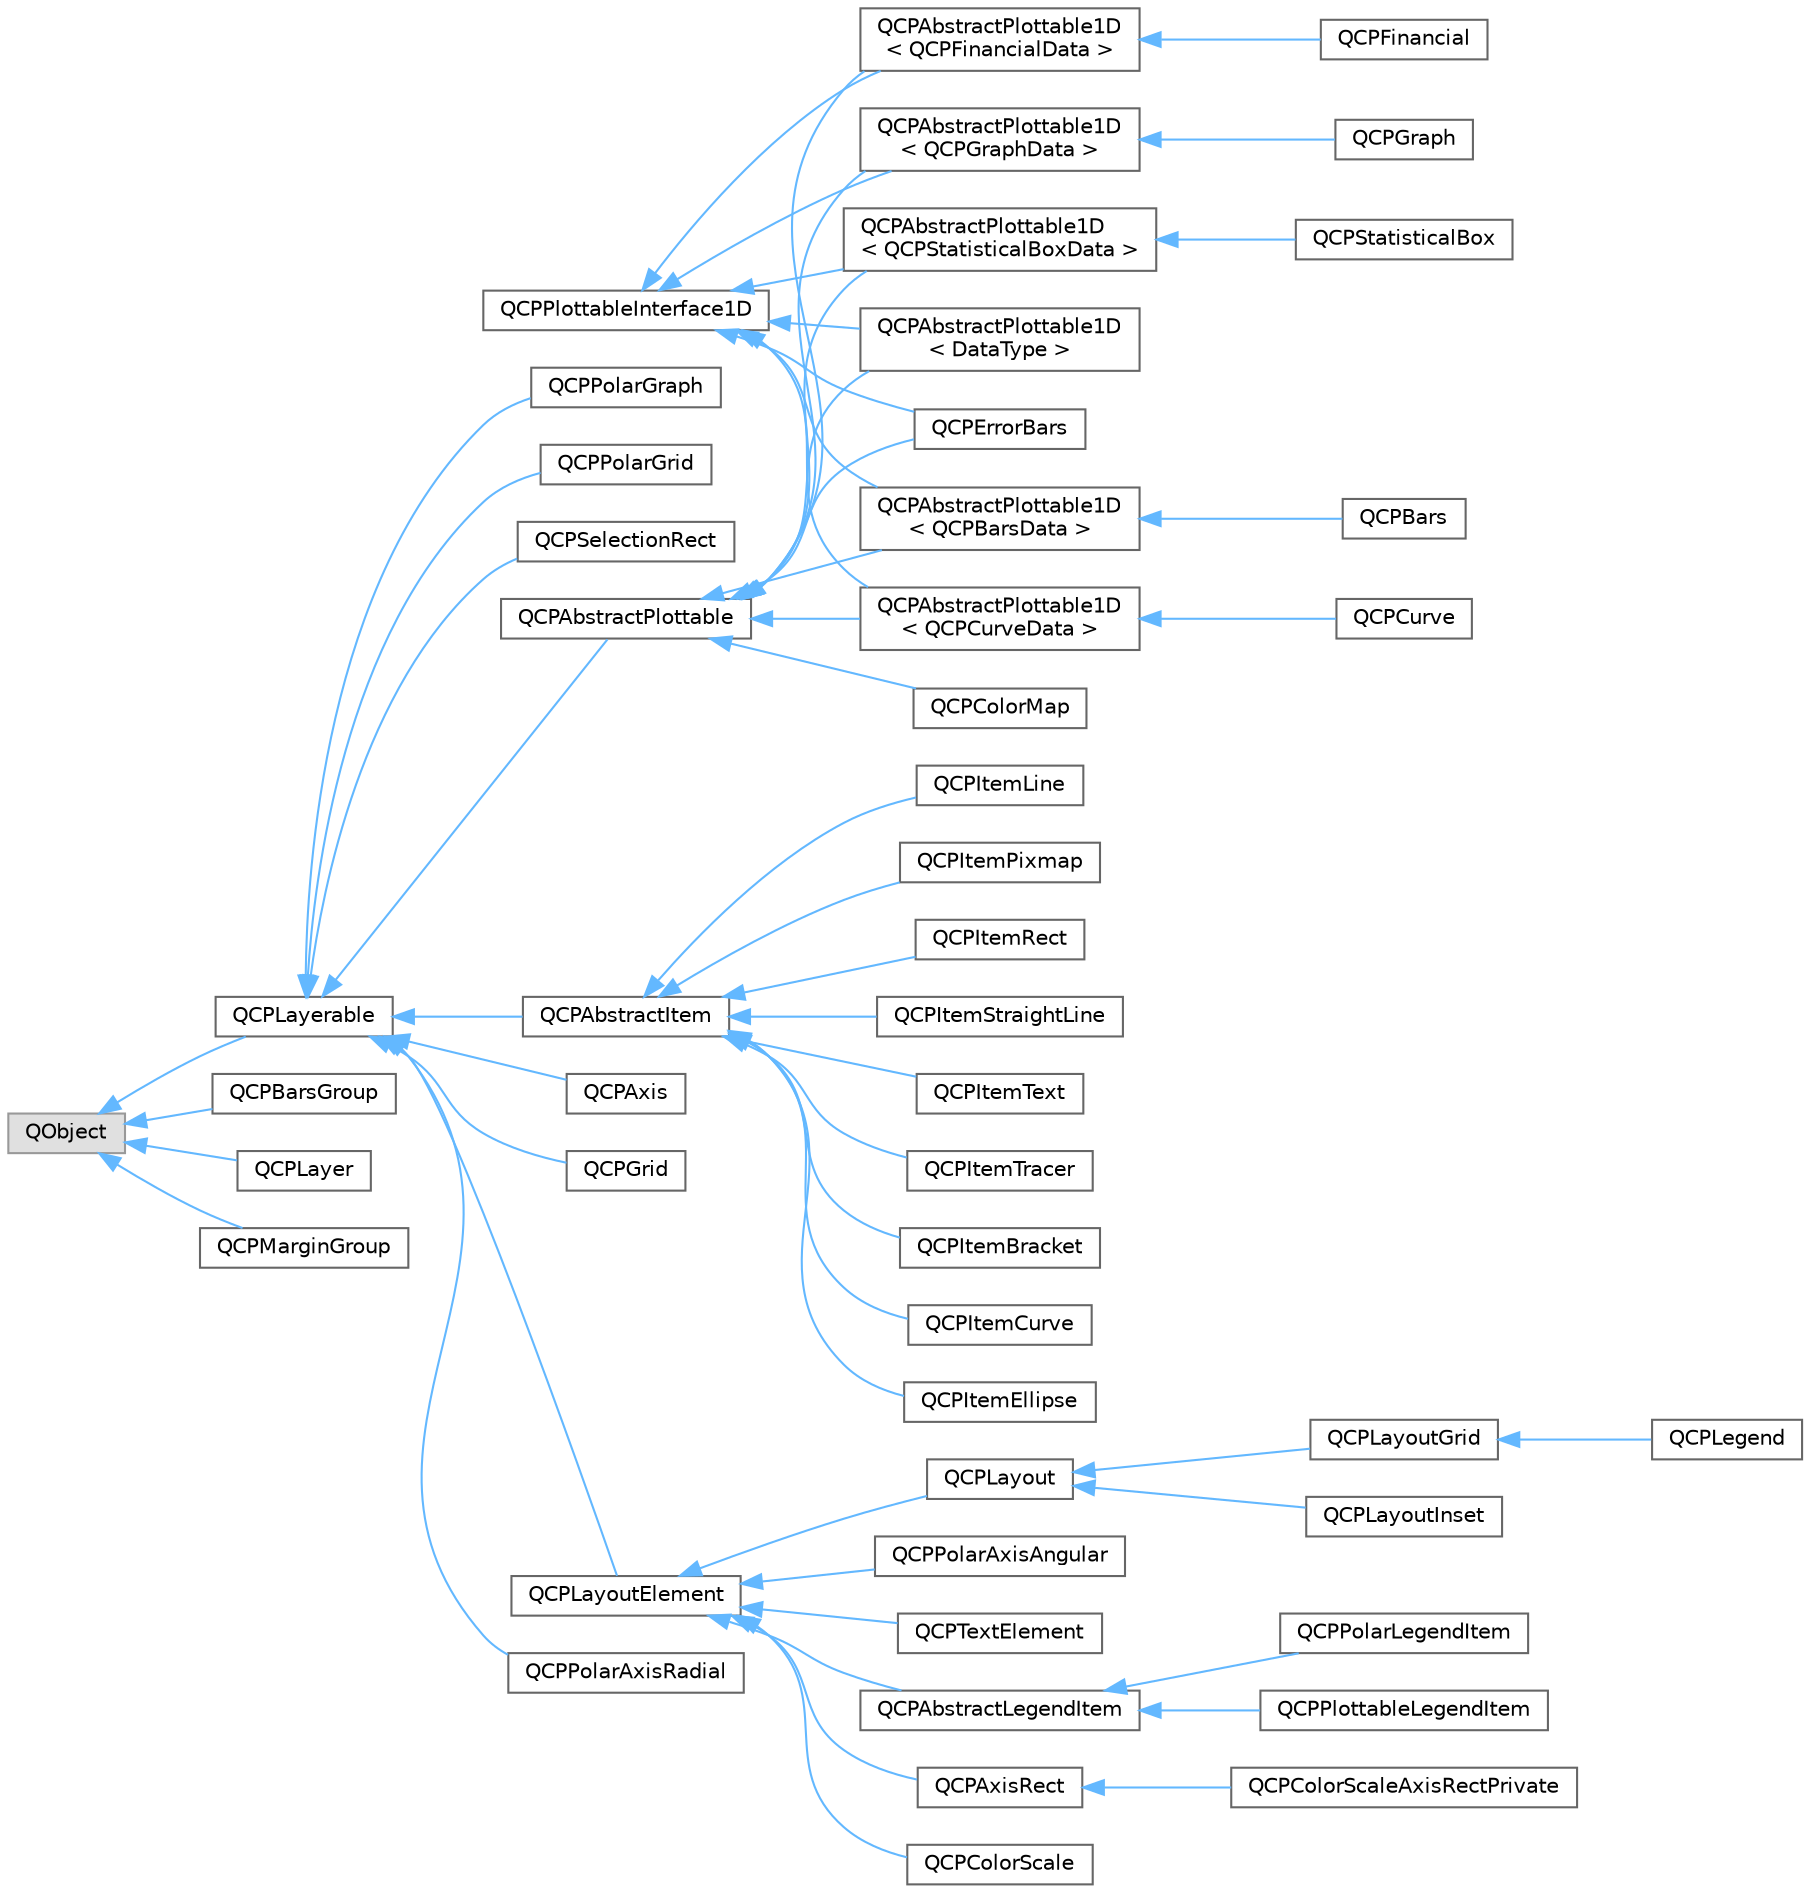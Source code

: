 digraph "Graphical Class Hierarchy"
{
 // LATEX_PDF_SIZE
  bgcolor="transparent";
  edge [fontname=Helvetica,fontsize=10,labelfontname=Helvetica,labelfontsize=10];
  node [fontname=Helvetica,fontsize=10,shape=box,height=0.2,width=0.4];
  rankdir="LR";
  Node0 [id="Node000000",label="QCPPlottableInterface1D",height=0.2,width=0.4,color="grey40", fillcolor="white", style="filled",URL="$da/d2e/classQCPPlottableInterface1D.html",tooltip="Defines an abstract interface for one-dimensional plottables."];
  Node0 -> Node1 [id="edge9_Node000000_Node000001",dir="back",color="steelblue1",style="solid",tooltip=" "];
  Node1 [id="Node000001",label="QCPAbstractPlottable1D\l\< QCPBarsData \>",height=0.2,width=0.4,color="grey40", fillcolor="white", style="filled",URL="$df/d94/classQCPAbstractPlottable1D.html",tooltip=" "];
  Node1 -> Node2 [id="edge10_Node000001_Node000002",dir="back",color="steelblue1",style="solid",tooltip=" "];
  Node2 [id="Node000002",label="QCPBars",height=0.2,width=0.4,color="grey40", fillcolor="white", style="filled",URL="$d6/def/classQCPBars.html",tooltip=" "];
  Node0 -> Node4 [id="edge11_Node000000_Node000004",dir="back",color="steelblue1",style="solid",tooltip=" "];
  Node4 [id="Node000004",label="QCPAbstractPlottable1D\l\< QCPCurveData \>",height=0.2,width=0.4,color="grey40", fillcolor="white", style="filled",URL="$df/d94/classQCPAbstractPlottable1D.html",tooltip=" "];
  Node4 -> Node5 [id="edge12_Node000004_Node000005",dir="back",color="steelblue1",style="solid",tooltip=" "];
  Node5 [id="Node000005",label="QCPCurve",height=0.2,width=0.4,color="grey40", fillcolor="white", style="filled",URL="$d5/d0b/classQCPCurve.html",tooltip=" "];
  Node0 -> Node6 [id="edge13_Node000000_Node000006",dir="back",color="steelblue1",style="solid",tooltip=" "];
  Node6 [id="Node000006",label="QCPAbstractPlottable1D\l\< QCPFinancialData \>",height=0.2,width=0.4,color="grey40", fillcolor="white", style="filled",URL="$df/d94/classQCPAbstractPlottable1D.html",tooltip=" "];
  Node6 -> Node7 [id="edge14_Node000006_Node000007",dir="back",color="steelblue1",style="solid",tooltip=" "];
  Node7 [id="Node000007",label="QCPFinancial",height=0.2,width=0.4,color="grey40", fillcolor="white", style="filled",URL="$da/d5b/classQCPFinancial.html",tooltip=" "];
  Node0 -> Node8 [id="edge15_Node000000_Node000008",dir="back",color="steelblue1",style="solid",tooltip=" "];
  Node8 [id="Node000008",label="QCPAbstractPlottable1D\l\< QCPGraphData \>",height=0.2,width=0.4,color="grey40", fillcolor="white", style="filled",URL="$df/d94/classQCPAbstractPlottable1D.html",tooltip=" "];
  Node8 -> Node9 [id="edge16_Node000008_Node000009",dir="back",color="steelblue1",style="solid",tooltip=" "];
  Node9 [id="Node000009",label="QCPGraph",height=0.2,width=0.4,color="grey40", fillcolor="white", style="filled",URL="$dd/dff/classQCPGraph.html",tooltip=" "];
  Node0 -> Node10 [id="edge17_Node000000_Node000010",dir="back",color="steelblue1",style="solid",tooltip=" "];
  Node10 [id="Node000010",label="QCPAbstractPlottable1D\l\< QCPStatisticalBoxData \>",height=0.2,width=0.4,color="grey40", fillcolor="white", style="filled",URL="$df/d94/classQCPAbstractPlottable1D.html",tooltip=" "];
  Node10 -> Node11 [id="edge18_Node000010_Node000011",dir="back",color="steelblue1",style="solid",tooltip=" "];
  Node11 [id="Node000011",label="QCPStatisticalBox",height=0.2,width=0.4,color="grey40", fillcolor="white", style="filled",URL="$d8/d82/classQCPStatisticalBox.html",tooltip=" "];
  Node0 -> Node12 [id="edge19_Node000000_Node000012",dir="back",color="steelblue1",style="solid",tooltip=" "];
  Node12 [id="Node000012",label="QCPAbstractPlottable1D\l\< DataType \>",height=0.2,width=0.4,color="grey40", fillcolor="white", style="filled",URL="$df/d94/classQCPAbstractPlottable1D.html",tooltip="A template base class for plottables with one-dimensional data."];
  Node0 -> Node14 [id="edge20_Node000000_Node000014",dir="back",color="steelblue1",style="solid",tooltip=" "];
  Node14 [id="Node000014",label="QCPErrorBars",height=0.2,width=0.4,color="grey40", fillcolor="white", style="filled",URL="$d2/dc8/classQCPErrorBars.html",tooltip=" "];
  Node45 [id="Node000045",label="QObject",height=0.2,width=0.4,color="grey60", fillcolor="#E0E0E0", style="filled",tooltip=" "];
  Node45 -> Node46 [id="edge21_Node000045_Node000046",dir="back",color="steelblue1",style="solid",tooltip=" "];
  Node46 [id="Node000046",label="QCPBarsGroup",height=0.2,width=0.4,color="grey40", fillcolor="white", style="filled",URL="$d4/d2a/classQCPBarsGroup.html",tooltip=" "];
  Node45 -> Node47 [id="edge22_Node000045_Node000047",dir="back",color="steelblue1",style="solid",tooltip=" "];
  Node47 [id="Node000047",label="QCPLayer",height=0.2,width=0.4,color="grey40", fillcolor="white", style="filled",URL="$de/df8/classQCPLayer.html",tooltip=" "];
  Node45 -> Node15 [id="edge23_Node000045_Node000015",dir="back",color="steelblue1",style="solid",tooltip=" "];
  Node15 [id="Node000015",label="QCPLayerable",height=0.2,width=0.4,color="grey40", fillcolor="white", style="filled",URL="$d0/d2b/classQCPLayerable.html",tooltip=" "];
  Node15 -> Node16 [id="edge24_Node000015_Node000016",dir="back",color="steelblue1",style="solid",tooltip=" "];
  Node16 [id="Node000016",label="QCPAbstractItem",height=0.2,width=0.4,color="grey40", fillcolor="white", style="filled",URL="$d9/d9a/classQCPAbstractItem.html",tooltip=" "];
  Node16 -> Node17 [id="edge25_Node000016_Node000017",dir="back",color="steelblue1",style="solid",tooltip=" "];
  Node17 [id="Node000017",label="QCPItemBracket",height=0.2,width=0.4,color="grey40", fillcolor="white", style="filled",URL="$db/d17/classQCPItemBracket.html",tooltip=" "];
  Node16 -> Node18 [id="edge26_Node000016_Node000018",dir="back",color="steelblue1",style="solid",tooltip=" "];
  Node18 [id="Node000018",label="QCPItemCurve",height=0.2,width=0.4,color="grey40", fillcolor="white", style="filled",URL="$d9/ddb/classQCPItemCurve.html",tooltip=" "];
  Node16 -> Node19 [id="edge27_Node000016_Node000019",dir="back",color="steelblue1",style="solid",tooltip=" "];
  Node19 [id="Node000019",label="QCPItemEllipse",height=0.2,width=0.4,color="grey40", fillcolor="white", style="filled",URL="$de/d76/classQCPItemEllipse.html",tooltip=" "];
  Node16 -> Node20 [id="edge28_Node000016_Node000020",dir="back",color="steelblue1",style="solid",tooltip=" "];
  Node20 [id="Node000020",label="QCPItemLine",height=0.2,width=0.4,color="grey40", fillcolor="white", style="filled",URL="$d9/d0e/classQCPItemLine.html",tooltip=" "];
  Node16 -> Node21 [id="edge29_Node000016_Node000021",dir="back",color="steelblue1",style="solid",tooltip=" "];
  Node21 [id="Node000021",label="QCPItemPixmap",height=0.2,width=0.4,color="grey40", fillcolor="white", style="filled",URL="$d6/d26/classQCPItemPixmap.html",tooltip=" "];
  Node16 -> Node22 [id="edge30_Node000016_Node000022",dir="back",color="steelblue1",style="solid",tooltip=" "];
  Node22 [id="Node000022",label="QCPItemRect",height=0.2,width=0.4,color="grey40", fillcolor="white", style="filled",URL="$d1/dfc/classQCPItemRect.html",tooltip=" "];
  Node16 -> Node23 [id="edge31_Node000016_Node000023",dir="back",color="steelblue1",style="solid",tooltip=" "];
  Node23 [id="Node000023",label="QCPItemStraightLine",height=0.2,width=0.4,color="grey40", fillcolor="white", style="filled",URL="$dc/d6e/classQCPItemStraightLine.html",tooltip=" "];
  Node16 -> Node24 [id="edge32_Node000016_Node000024",dir="back",color="steelblue1",style="solid",tooltip=" "];
  Node24 [id="Node000024",label="QCPItemText",height=0.2,width=0.4,color="grey40", fillcolor="white", style="filled",URL="$d5/d30/classQCPItemText.html",tooltip=" "];
  Node16 -> Node25 [id="edge33_Node000016_Node000025",dir="back",color="steelblue1",style="solid",tooltip=" "];
  Node25 [id="Node000025",label="QCPItemTracer",height=0.2,width=0.4,color="grey40", fillcolor="white", style="filled",URL="$d0/d93/classQCPItemTracer.html",tooltip=" "];
  Node15 -> Node3 [id="edge34_Node000015_Node000003",dir="back",color="steelblue1",style="solid",tooltip=" "];
  Node3 [id="Node000003",label="QCPAbstractPlottable",height=0.2,width=0.4,color="grey40", fillcolor="white", style="filled",URL="$d8/dd3/classQCPAbstractPlottable.html",tooltip=" "];
  Node3 -> Node1 [id="edge35_Node000003_Node000001",dir="back",color="steelblue1",style="solid",tooltip=" "];
  Node3 -> Node4 [id="edge36_Node000003_Node000004",dir="back",color="steelblue1",style="solid",tooltip=" "];
  Node3 -> Node6 [id="edge37_Node000003_Node000006",dir="back",color="steelblue1",style="solid",tooltip=" "];
  Node3 -> Node8 [id="edge38_Node000003_Node000008",dir="back",color="steelblue1",style="solid",tooltip=" "];
  Node3 -> Node10 [id="edge39_Node000003_Node000010",dir="back",color="steelblue1",style="solid",tooltip=" "];
  Node3 -> Node12 [id="edge40_Node000003_Node000012",dir="back",color="steelblue1",style="solid",tooltip=" "];
  Node3 -> Node13 [id="edge41_Node000003_Node000013",dir="back",color="steelblue1",style="solid",tooltip=" "];
  Node13 [id="Node000013",label="QCPColorMap",height=0.2,width=0.4,color="grey40", fillcolor="white", style="filled",URL="$d3/dd5/classQCPColorMap.html",tooltip=" "];
  Node3 -> Node14 [id="edge42_Node000003_Node000014",dir="back",color="steelblue1",style="solid",tooltip=" "];
  Node15 -> Node26 [id="edge43_Node000015_Node000026",dir="back",color="steelblue1",style="solid",tooltip=" "];
  Node26 [id="Node000026",label="QCPAxis",height=0.2,width=0.4,color="grey40", fillcolor="white", style="filled",URL="$de/d4f/classQCPAxis.html",tooltip=" "];
  Node15 -> Node27 [id="edge44_Node000015_Node000027",dir="back",color="steelblue1",style="solid",tooltip=" "];
  Node27 [id="Node000027",label="QCPGrid",height=0.2,width=0.4,color="grey40", fillcolor="white", style="filled",URL="$d4/db2/classQCPGrid.html",tooltip=" "];
  Node15 -> Node28 [id="edge45_Node000015_Node000028",dir="back",color="steelblue1",style="solid",tooltip=" "];
  Node28 [id="Node000028",label="QCPLayoutElement",height=0.2,width=0.4,color="grey40", fillcolor="white", style="filled",URL="$d7/dd0/classQCPLayoutElement.html",tooltip=" "];
  Node28 -> Node29 [id="edge46_Node000028_Node000029",dir="back",color="steelblue1",style="solid",tooltip=" "];
  Node29 [id="Node000029",label="QCPAbstractLegendItem",height=0.2,width=0.4,color="grey40", fillcolor="white", style="filled",URL="$dd/d3f/classQCPAbstractLegendItem.html",tooltip=" "];
  Node29 -> Node30 [id="edge47_Node000029_Node000030",dir="back",color="steelblue1",style="solid",tooltip=" "];
  Node30 [id="Node000030",label="QCPPlottableLegendItem",height=0.2,width=0.4,color="grey40", fillcolor="white", style="filled",URL="$d4/da5/classQCPPlottableLegendItem.html",tooltip=" "];
  Node29 -> Node31 [id="edge48_Node000029_Node000031",dir="back",color="steelblue1",style="solid",tooltip=" "];
  Node31 [id="Node000031",label="QCPPolarLegendItem",height=0.2,width=0.4,color="grey40", fillcolor="white", style="filled",URL="$d8/dd7/classQCPPolarLegendItem.html",tooltip=" "];
  Node28 -> Node32 [id="edge49_Node000028_Node000032",dir="back",color="steelblue1",style="solid",tooltip=" "];
  Node32 [id="Node000032",label="QCPAxisRect",height=0.2,width=0.4,color="grey40", fillcolor="white", style="filled",URL="$d9/d8c/classQCPAxisRect.html",tooltip=" "];
  Node32 -> Node33 [id="edge50_Node000032_Node000033",dir="back",color="steelblue1",style="solid",tooltip=" "];
  Node33 [id="Node000033",label="QCPColorScaleAxisRectPrivate",height=0.2,width=0.4,color="grey40", fillcolor="white", style="filled",URL="$d8/d95/classQCPColorScaleAxisRectPrivate.html",tooltip=" "];
  Node28 -> Node34 [id="edge51_Node000028_Node000034",dir="back",color="steelblue1",style="solid",tooltip=" "];
  Node34 [id="Node000034",label="QCPColorScale",height=0.2,width=0.4,color="grey40", fillcolor="white", style="filled",URL="$d9/d3e/classQCPColorScale.html",tooltip=" "];
  Node28 -> Node35 [id="edge52_Node000028_Node000035",dir="back",color="steelblue1",style="solid",tooltip=" "];
  Node35 [id="Node000035",label="QCPLayout",height=0.2,width=0.4,color="grey40", fillcolor="white", style="filled",URL="$dd/d49/classQCPLayout.html",tooltip=" "];
  Node35 -> Node36 [id="edge53_Node000035_Node000036",dir="back",color="steelblue1",style="solid",tooltip=" "];
  Node36 [id="Node000036",label="QCPLayoutGrid",height=0.2,width=0.4,color="grey40", fillcolor="white", style="filled",URL="$dc/d48/classQCPLayoutGrid.html",tooltip=" "];
  Node36 -> Node37 [id="edge54_Node000036_Node000037",dir="back",color="steelblue1",style="solid",tooltip=" "];
  Node37 [id="Node000037",label="QCPLegend",height=0.2,width=0.4,color="grey40", fillcolor="white", style="filled",URL="$db/dca/classQCPLegend.html",tooltip=" "];
  Node35 -> Node38 [id="edge55_Node000035_Node000038",dir="back",color="steelblue1",style="solid",tooltip=" "];
  Node38 [id="Node000038",label="QCPLayoutInset",height=0.2,width=0.4,color="grey40", fillcolor="white", style="filled",URL="$dc/d82/classQCPLayoutInset.html",tooltip=" "];
  Node28 -> Node39 [id="edge56_Node000028_Node000039",dir="back",color="steelblue1",style="solid",tooltip=" "];
  Node39 [id="Node000039",label="QCPPolarAxisAngular",height=0.2,width=0.4,color="grey40", fillcolor="white", style="filled",URL="$d2/dbc/classQCPPolarAxisAngular.html",tooltip=" "];
  Node28 -> Node40 [id="edge57_Node000028_Node000040",dir="back",color="steelblue1",style="solid",tooltip=" "];
  Node40 [id="Node000040",label="QCPTextElement",height=0.2,width=0.4,color="grey40", fillcolor="white", style="filled",URL="$df/daf/classQCPTextElement.html",tooltip=" "];
  Node15 -> Node41 [id="edge58_Node000015_Node000041",dir="back",color="steelblue1",style="solid",tooltip=" "];
  Node41 [id="Node000041",label="QCPPolarAxisRadial",height=0.2,width=0.4,color="grey40", fillcolor="white", style="filled",URL="$dd/d82/classQCPPolarAxisRadial.html",tooltip=" "];
  Node15 -> Node42 [id="edge59_Node000015_Node000042",dir="back",color="steelblue1",style="solid",tooltip=" "];
  Node42 [id="Node000042",label="QCPPolarGraph",height=0.2,width=0.4,color="grey40", fillcolor="white", style="filled",URL="$d6/d6e/classQCPPolarGraph.html",tooltip=" "];
  Node15 -> Node43 [id="edge60_Node000015_Node000043",dir="back",color="steelblue1",style="solid",tooltip=" "];
  Node43 [id="Node000043",label="QCPPolarGrid",height=0.2,width=0.4,color="grey40", fillcolor="white", style="filled",URL="$d5/d2f/classQCPPolarGrid.html",tooltip=" "];
  Node15 -> Node44 [id="edge61_Node000015_Node000044",dir="back",color="steelblue1",style="solid",tooltip=" "];
  Node44 [id="Node000044",label="QCPSelectionRect",height=0.2,width=0.4,color="grey40", fillcolor="white", style="filled",URL="$d8/dd4/classQCPSelectionRect.html",tooltip=" "];
  Node45 -> Node48 [id="edge62_Node000045_Node000048",dir="back",color="steelblue1",style="solid",tooltip=" "];
  Node48 [id="Node000048",label="QCPMarginGroup",height=0.2,width=0.4,color="grey40", fillcolor="white", style="filled",URL="$db/de5/classQCPMarginGroup.html",tooltip=" "];
}
